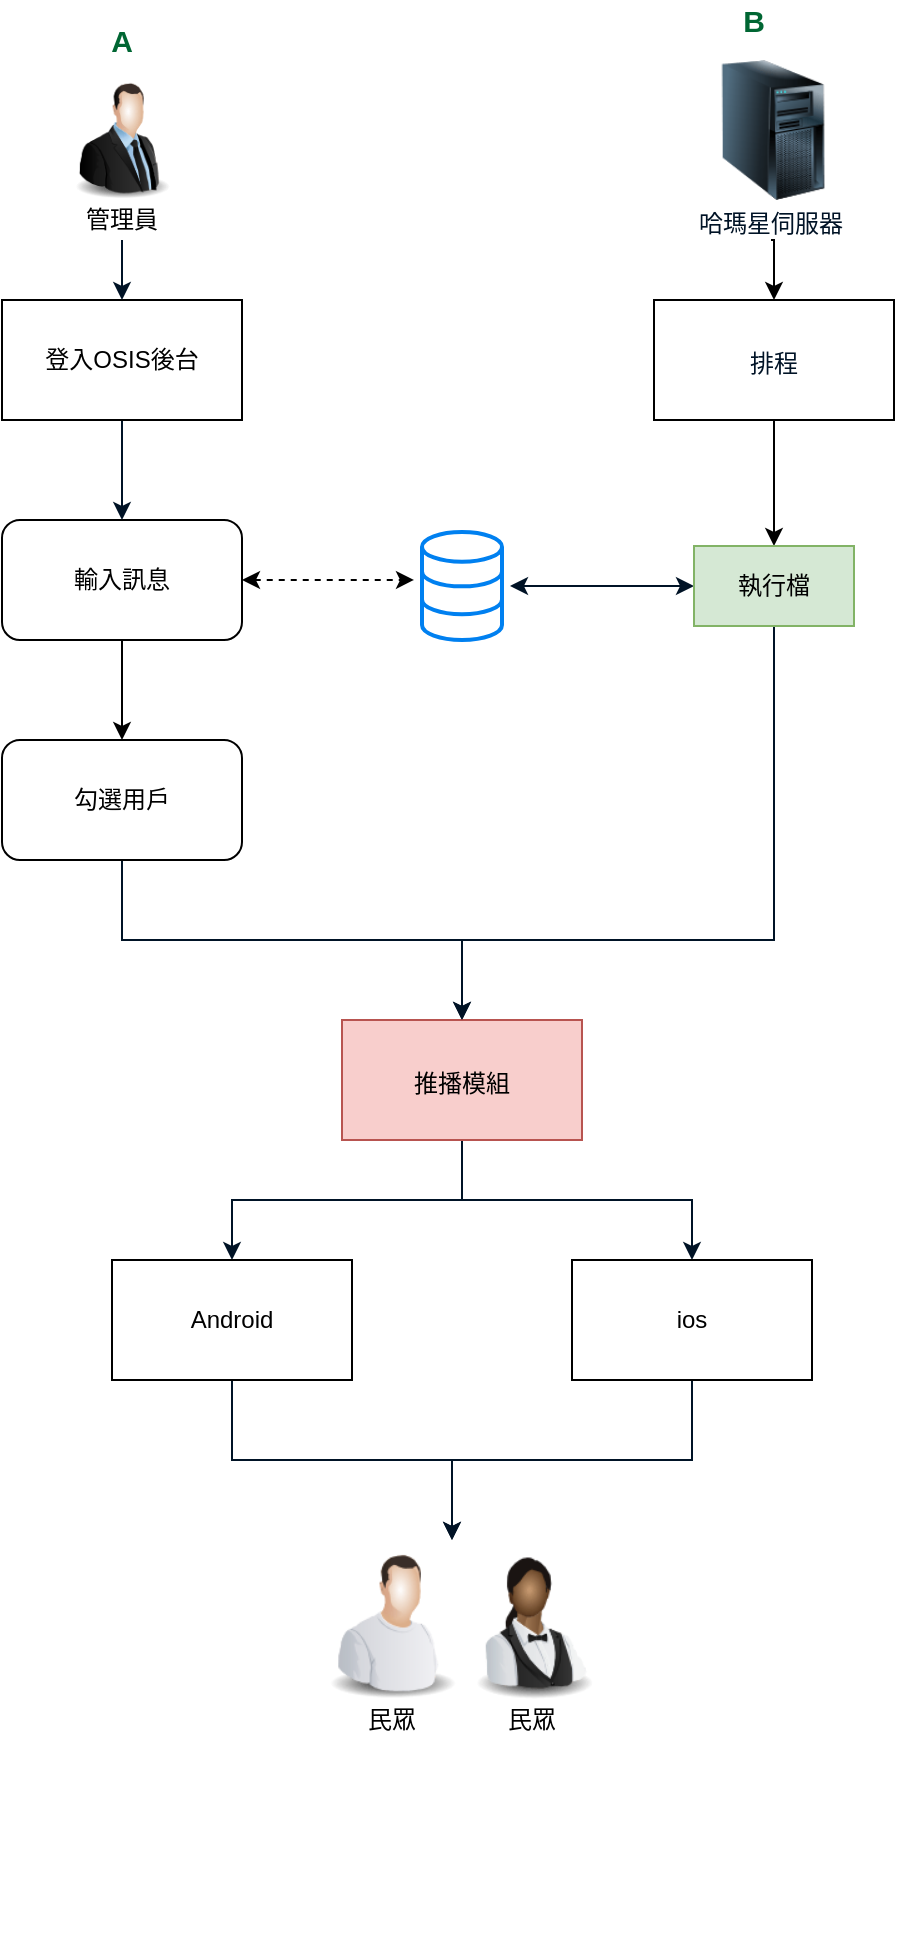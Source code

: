 <mxfile version="12.4.9" type="github"><diagram id="1Yzf7jczCb2Qkw3pu4kh" name="Page-1"><mxGraphModel dx="871" dy="622" grid="1" gridSize="10" guides="1" tooltips="1" connect="1" arrows="1" fold="1" page="1" pageScale="1" pageWidth="1000" pageHeight="2000" math="0" shadow="0"><root><mxCell id="0"/><mxCell id="1" parent="0"/><mxCell id="kEMcl47TbV-1WSnQAZA2-45" style="edgeStyle=orthogonalEdgeStyle;rounded=0;orthogonalLoop=1;jettySize=auto;html=1;exitX=0.5;exitY=1;exitDx=0;exitDy=0;" edge="1" parent="1" source="kEMcl47TbV-1WSnQAZA2-2" target="kEMcl47TbV-1WSnQAZA2-4"><mxGeometry relative="1" as="geometry"/></mxCell><mxCell id="kEMcl47TbV-1WSnQAZA2-2" value="輸入訊息" style="rounded=1;whiteSpace=wrap;html=1;" vertex="1" parent="1"><mxGeometry x="650" y="470" width="120" height="60" as="geometry"/></mxCell><mxCell id="kEMcl47TbV-1WSnQAZA2-3" style="edgeStyle=orthogonalEdgeStyle;rounded=0;orthogonalLoop=1;jettySize=auto;html=1;exitX=0.5;exitY=1;exitDx=0;exitDy=0;entryX=0.5;entryY=0;entryDx=0;entryDy=0;strokeColor=#001326;fontSize=15;fontColor=#006633;" edge="1" parent="1" source="kEMcl47TbV-1WSnQAZA2-4" target="kEMcl47TbV-1WSnQAZA2-17"><mxGeometry relative="1" as="geometry"/></mxCell><mxCell id="kEMcl47TbV-1WSnQAZA2-4" value="勾選用戶" style="rounded=1;whiteSpace=wrap;html=1;" vertex="1" parent="1"><mxGeometry x="650" y="580" width="120" height="60" as="geometry"/></mxCell><mxCell id="kEMcl47TbV-1WSnQAZA2-5" style="edgeStyle=orthogonalEdgeStyle;rounded=0;orthogonalLoop=1;jettySize=auto;html=1;exitX=0.5;exitY=1;exitDx=0;exitDy=0;entryX=0.5;entryY=0;entryDx=0;entryDy=0;strokeColor=#001326;fontSize=15;fontColor=#006633;" edge="1" parent="1" source="kEMcl47TbV-1WSnQAZA2-6" target="kEMcl47TbV-1WSnQAZA2-2"><mxGeometry relative="1" as="geometry"/></mxCell><mxCell id="kEMcl47TbV-1WSnQAZA2-6" value="登入OSIS後台" style="rounded=0;whiteSpace=wrap;html=1;" vertex="1" parent="1"><mxGeometry x="650" y="360" width="120" height="60" as="geometry"/></mxCell><mxCell id="kEMcl47TbV-1WSnQAZA2-7" value="" style="group;fontColor=#660066;" vertex="1" connectable="0" parent="1"><mxGeometry x="680" y="220" width="60" height="110" as="geometry"/></mxCell><mxCell id="kEMcl47TbV-1WSnQAZA2-8" value="" style="group" vertex="1" connectable="0" parent="kEMcl47TbV-1WSnQAZA2-7"><mxGeometry y="30" width="60" height="80" as="geometry"/></mxCell><mxCell id="kEMcl47TbV-1WSnQAZA2-9" value="" style="image;html=1;labelBackgroundColor=#ffffff;image=img/lib/clip_art/people/Suit_Man_128x128.png" vertex="1" parent="kEMcl47TbV-1WSnQAZA2-8"><mxGeometry width="60" height="60" as="geometry"/></mxCell><mxCell id="kEMcl47TbV-1WSnQAZA2-10" value="管理員" style="text;html=1;strokeColor=none;fillColor=none;align=center;verticalAlign=middle;whiteSpace=wrap;rounded=0;" vertex="1" parent="kEMcl47TbV-1WSnQAZA2-8"><mxGeometry x="10" y="60" width="40" height="20" as="geometry"/></mxCell><mxCell id="kEMcl47TbV-1WSnQAZA2-11" value="A" style="text;html=1;strokeColor=none;fillColor=none;align=center;verticalAlign=middle;whiteSpace=wrap;rounded=0;fontSize=15;fontStyle=1;fontColor=#006633;" vertex="1" parent="kEMcl47TbV-1WSnQAZA2-7"><mxGeometry x="10" width="40" height="20" as="geometry"/></mxCell><mxCell id="kEMcl47TbV-1WSnQAZA2-12" value="" style="html=1;verticalLabelPosition=bottom;align=center;labelBackgroundColor=#ffffff;verticalAlign=top;strokeWidth=2;strokeColor=#0080F0;shadow=0;dashed=0;shape=mxgraph.ios7.icons.data;" vertex="1" parent="1"><mxGeometry x="860" y="476" width="40" height="54" as="geometry"/></mxCell><mxCell id="kEMcl47TbV-1WSnQAZA2-14" style="edgeStyle=orthogonalEdgeStyle;rounded=0;orthogonalLoop=1;jettySize=auto;html=1;exitX=0.5;exitY=1;exitDx=0;exitDy=0;entryX=0.5;entryY=0;entryDx=0;entryDy=0;strokeColor=#001326;fontSize=15;fontColor=#006633;" edge="1" parent="1" source="kEMcl47TbV-1WSnQAZA2-10" target="kEMcl47TbV-1WSnQAZA2-6"><mxGeometry relative="1" as="geometry"/></mxCell><mxCell id="kEMcl47TbV-1WSnQAZA2-15" style="edgeStyle=orthogonalEdgeStyle;rounded=0;orthogonalLoop=1;jettySize=auto;html=1;exitX=0.5;exitY=1;exitDx=0;exitDy=0;entryX=0.5;entryY=0;entryDx=0;entryDy=0;strokeColor=#001326;fontSize=15;fontColor=#001326;" edge="1" parent="1" source="kEMcl47TbV-1WSnQAZA2-17" target="kEMcl47TbV-1WSnQAZA2-28"><mxGeometry relative="1" as="geometry"/></mxCell><mxCell id="kEMcl47TbV-1WSnQAZA2-16" style="edgeStyle=orthogonalEdgeStyle;rounded=0;orthogonalLoop=1;jettySize=auto;html=1;exitX=0.5;exitY=1;exitDx=0;exitDy=0;entryX=0.5;entryY=0;entryDx=0;entryDy=0;strokeColor=#001326;fontSize=15;fontColor=#001326;" edge="1" parent="1" source="kEMcl47TbV-1WSnQAZA2-17" target="kEMcl47TbV-1WSnQAZA2-30"><mxGeometry relative="1" as="geometry"/></mxCell><mxCell id="kEMcl47TbV-1WSnQAZA2-17" value="&lt;span style=&quot;color: rgb(0 , 0 , 0) ; font-size: 12px ; white-space: normal&quot;&gt;推播模組&lt;/span&gt;" style="rounded=0;whiteSpace=wrap;html=1;fontSize=15;fillColor=#f8cecc;strokeColor=#b85450;" vertex="1" parent="1"><mxGeometry x="820" y="720" width="120" height="60" as="geometry"/></mxCell><mxCell id="kEMcl47TbV-1WSnQAZA2-18" style="edgeStyle=orthogonalEdgeStyle;rounded=0;orthogonalLoop=1;jettySize=auto;html=1;exitX=0.5;exitY=1;exitDx=0;exitDy=0;strokeColor=#001326;fontSize=15;fontColor=#001326;" edge="1" parent="1" source="kEMcl47TbV-1WSnQAZA2-38"><mxGeometry relative="1" as="geometry"><mxPoint x="1036" y="634" as="sourcePoint"/><mxPoint x="880" y="720" as="targetPoint"/><Array as="points"><mxPoint x="1036" y="680"/><mxPoint x="880" y="680"/></Array></mxGeometry></mxCell><mxCell id="kEMcl47TbV-1WSnQAZA2-19" value="" style="group" vertex="1" connectable="0" parent="1"><mxGeometry x="976" y="210" width="100" height="120" as="geometry"/></mxCell><mxCell id="kEMcl47TbV-1WSnQAZA2-20" value="" style="image;html=1;labelBackgroundColor=#ffffff;image=img/lib/clip_art/computers/Server_Tower_128x128.png" vertex="1" parent="kEMcl47TbV-1WSnQAZA2-19"><mxGeometry x="24.5" y="30" width="70" height="70" as="geometry"/></mxCell><mxCell id="kEMcl47TbV-1WSnQAZA2-21" value="B" style="text;html=1;strokeColor=none;fillColor=none;align=center;verticalAlign=middle;whiteSpace=wrap;rounded=0;fontSize=15;fontColor=#006633;fontStyle=1" vertex="1" parent="kEMcl47TbV-1WSnQAZA2-19"><mxGeometry x="30" width="40" height="20" as="geometry"/></mxCell><mxCell id="kEMcl47TbV-1WSnQAZA2-22" value="&lt;font style=&quot;font-size: 12px&quot;&gt;哈瑪星伺服器&lt;/font&gt;" style="text;html=1;strokeColor=none;fillColor=none;align=center;verticalAlign=middle;whiteSpace=wrap;rounded=0;fontSize=15;fontColor=#001326;" vertex="1" parent="kEMcl47TbV-1WSnQAZA2-19"><mxGeometry x="17" y="100" width="83" height="20" as="geometry"/></mxCell><mxCell id="kEMcl47TbV-1WSnQAZA2-41" style="edgeStyle=orthogonalEdgeStyle;rounded=0;orthogonalLoop=1;jettySize=auto;html=1;exitX=0.5;exitY=1;exitDx=0;exitDy=0;entryX=0.5;entryY=0;entryDx=0;entryDy=0;" edge="1" parent="1" source="kEMcl47TbV-1WSnQAZA2-24" target="kEMcl47TbV-1WSnQAZA2-38"><mxGeometry relative="1" as="geometry"/></mxCell><mxCell id="kEMcl47TbV-1WSnQAZA2-24" value="&lt;font style=&quot;font-size: 12px&quot;&gt;排程&lt;/font&gt;" style="rounded=0;whiteSpace=wrap;html=1;fontSize=15;fontColor=#001326;" vertex="1" parent="1"><mxGeometry x="976" y="360" width="120" height="60" as="geometry"/></mxCell><mxCell id="kEMcl47TbV-1WSnQAZA2-26" value="" style="endArrow=classic;startArrow=classic;html=1;strokeColor=#001326;fontSize=15;fontColor=#001326;entryX=0;entryY=0.5;entryDx=0;entryDy=0;" edge="1" parent="1" target="kEMcl47TbV-1WSnQAZA2-38"><mxGeometry width="50" height="50" relative="1" as="geometry"><mxPoint x="904" y="503" as="sourcePoint"/><mxPoint x="996" y="503" as="targetPoint"/></mxGeometry></mxCell><mxCell id="kEMcl47TbV-1WSnQAZA2-27" style="edgeStyle=orthogonalEdgeStyle;rounded=0;orthogonalLoop=1;jettySize=auto;html=1;exitX=0.5;exitY=1;exitDx=0;exitDy=0;entryX=0;entryY=0;entryDx=0;entryDy=0;strokeColor=#001326;fontSize=15;fontColor=#001326;" edge="1" parent="1" source="kEMcl47TbV-1WSnQAZA2-28" target="kEMcl47TbV-1WSnQAZA2-36"><mxGeometry relative="1" as="geometry"/></mxCell><mxCell id="kEMcl47TbV-1WSnQAZA2-28" value="Android" style="rounded=0;whiteSpace=wrap;html=1;" vertex="1" parent="1"><mxGeometry x="705" y="840" width="120" height="60" as="geometry"/></mxCell><mxCell id="kEMcl47TbV-1WSnQAZA2-29" style="edgeStyle=orthogonalEdgeStyle;rounded=0;orthogonalLoop=1;jettySize=auto;html=1;exitX=0.5;exitY=1;exitDx=0;exitDy=0;entryX=0;entryY=0;entryDx=0;entryDy=0;strokeColor=#001326;fontSize=15;fontColor=#001326;" edge="1" parent="1" source="kEMcl47TbV-1WSnQAZA2-30" target="kEMcl47TbV-1WSnQAZA2-36"><mxGeometry relative="1" as="geometry"/></mxCell><mxCell id="kEMcl47TbV-1WSnQAZA2-30" value="ios" style="rounded=0;whiteSpace=wrap;html=1;" vertex="1" parent="1"><mxGeometry x="935" y="840" width="120" height="60" as="geometry"/></mxCell><mxCell id="kEMcl47TbV-1WSnQAZA2-31" value="" style="group" vertex="1" connectable="0" parent="1"><mxGeometry x="805" y="1020" width="150" height="160" as="geometry"/></mxCell><mxCell id="kEMcl47TbV-1WSnQAZA2-32" value="" style="group" vertex="1" connectable="0" parent="kEMcl47TbV-1WSnQAZA2-31"><mxGeometry width="80" height="100" as="geometry"/></mxCell><mxCell id="kEMcl47TbV-1WSnQAZA2-33" value="" style="image;html=1;labelBackgroundColor=#ffffff;image=img/lib/clip_art/people/Worker_Man_128x128.png" vertex="1" parent="kEMcl47TbV-1WSnQAZA2-32"><mxGeometry y="-40" width="80" height="80" as="geometry"/></mxCell><mxCell id="kEMcl47TbV-1WSnQAZA2-34" value="民眾" style="text;html=1;strokeColor=none;fillColor=none;align=center;verticalAlign=middle;whiteSpace=wrap;rounded=0;" vertex="1" parent="kEMcl47TbV-1WSnQAZA2-32"><mxGeometry x="20" y="40" width="40" height="20" as="geometry"/></mxCell><mxCell id="kEMcl47TbV-1WSnQAZA2-35" value="" style="group" vertex="1" connectable="0" parent="kEMcl47TbV-1WSnQAZA2-31"><mxGeometry x="70" y="-40" width="80" height="100" as="geometry"/></mxCell><mxCell id="kEMcl47TbV-1WSnQAZA2-36" value="" style="image;html=1;labelBackgroundColor=#ffffff;image=img/lib/clip_art/people/Waiter_Woman_Black_128x128.png" vertex="1" parent="kEMcl47TbV-1WSnQAZA2-35"><mxGeometry width="80" height="80" as="geometry"/></mxCell><mxCell id="kEMcl47TbV-1WSnQAZA2-37" value="民眾" style="text;html=1;strokeColor=none;fillColor=none;align=center;verticalAlign=middle;whiteSpace=wrap;rounded=0;" vertex="1" parent="kEMcl47TbV-1WSnQAZA2-35"><mxGeometry x="20" y="80" width="40" height="20" as="geometry"/></mxCell><mxCell id="kEMcl47TbV-1WSnQAZA2-38" value="執行檔" style="rounded=0;whiteSpace=wrap;html=1;fillColor=#d5e8d4;strokeColor=#82b366;" vertex="1" parent="1"><mxGeometry x="996" y="483" width="80" height="40" as="geometry"/></mxCell><mxCell id="kEMcl47TbV-1WSnQAZA2-44" value="" style="endArrow=classic;startArrow=classic;html=1;exitX=1;exitY=0.5;exitDx=0;exitDy=0;entryX=-0.1;entryY=0.444;entryDx=0;entryDy=0;entryPerimeter=0;dashed=1;" edge="1" parent="1" source="kEMcl47TbV-1WSnQAZA2-2" target="kEMcl47TbV-1WSnQAZA2-12"><mxGeometry width="50" height="50" relative="1" as="geometry"><mxPoint x="790" y="600" as="sourcePoint"/><mxPoint x="840" y="550" as="targetPoint"/></mxGeometry></mxCell><mxCell id="kEMcl47TbV-1WSnQAZA2-47" style="edgeStyle=orthogonalEdgeStyle;rounded=0;orthogonalLoop=1;jettySize=auto;html=1;exitX=0.5;exitY=1;exitDx=0;exitDy=0;entryX=0.5;entryY=0;entryDx=0;entryDy=0;" edge="1" parent="1" source="kEMcl47TbV-1WSnQAZA2-22" target="kEMcl47TbV-1WSnQAZA2-24"><mxGeometry relative="1" as="geometry"/></mxCell></root></mxGraphModel></diagram></mxfile>